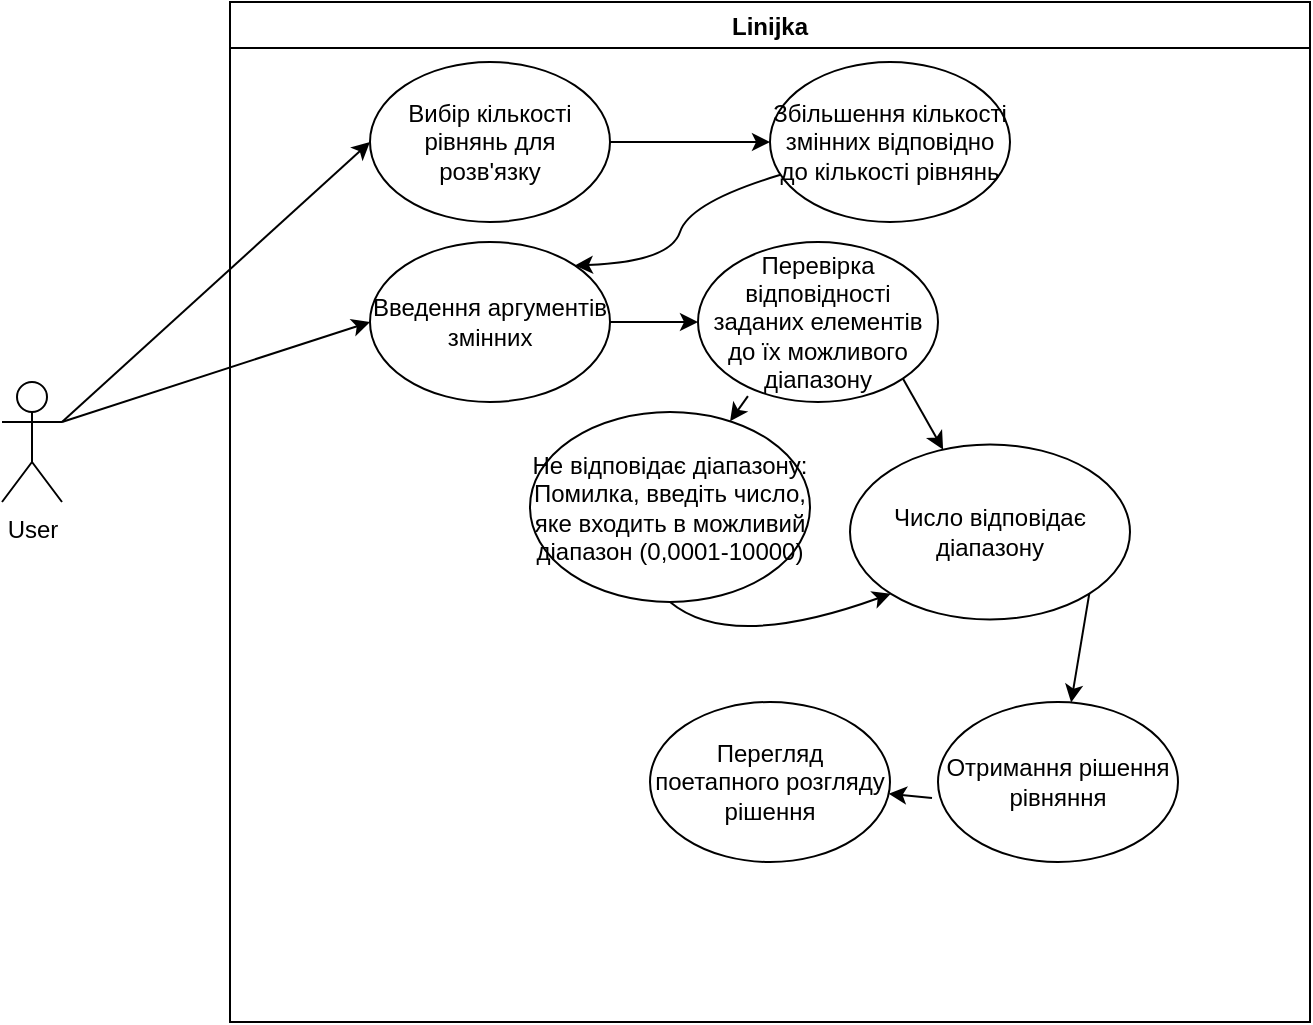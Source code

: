 <mxfile version="20.4.0" type="device"><diagram id="C5RBs43oDa-KdzZeNtuy" name="Page-1"><mxGraphModel dx="1381" dy="802" grid="1" gridSize="10" guides="1" tooltips="1" connect="1" arrows="1" fold="1" page="1" pageScale="1" pageWidth="827" pageHeight="1169" math="0" shadow="0"><root><mxCell id="WIyWlLk6GJQsqaUBKTNV-0"/><mxCell id="WIyWlLk6GJQsqaUBKTNV-1" parent="WIyWlLk6GJQsqaUBKTNV-0"/><mxCell id="mnFWhzL3wlw_oFn-o2Z1-13" value="Linijka" style="swimlane;" vertex="1" parent="WIyWlLk6GJQsqaUBKTNV-1"><mxGeometry x="144" y="30" width="540" height="510" as="geometry"/></mxCell><mxCell id="mnFWhzL3wlw_oFn-o2Z1-16" value="Вибір кількості рівнянь для розв'язку" style="ellipse;whiteSpace=wrap;html=1;" vertex="1" parent="mnFWhzL3wlw_oFn-o2Z1-13"><mxGeometry x="70" y="30" width="120" height="80" as="geometry"/></mxCell><mxCell id="mnFWhzL3wlw_oFn-o2Z1-17" value="Введення аргументів змінних" style="ellipse;whiteSpace=wrap;html=1;" vertex="1" parent="mnFWhzL3wlw_oFn-o2Z1-13"><mxGeometry x="70" y="120" width="120" height="80" as="geometry"/></mxCell><mxCell id="mnFWhzL3wlw_oFn-o2Z1-19" value="" style="endArrow=classic;html=1;rounded=0;exitX=1;exitY=0.5;exitDx=0;exitDy=0;entryX=0;entryY=0.5;entryDx=0;entryDy=0;" edge="1" parent="mnFWhzL3wlw_oFn-o2Z1-13" source="mnFWhzL3wlw_oFn-o2Z1-16" target="mnFWhzL3wlw_oFn-o2Z1-20"><mxGeometry width="50" height="50" relative="1" as="geometry"><mxPoint x="190" y="80" as="sourcePoint"/><mxPoint x="260" y="70" as="targetPoint"/><Array as="points"><mxPoint x="220" y="70"/></Array></mxGeometry></mxCell><mxCell id="mnFWhzL3wlw_oFn-o2Z1-20" value="Збільшення кількості змінних відповідно до кількості рівнянь" style="ellipse;whiteSpace=wrap;html=1;" vertex="1" parent="mnFWhzL3wlw_oFn-o2Z1-13"><mxGeometry x="270" y="30" width="120" height="80" as="geometry"/></mxCell><mxCell id="mnFWhzL3wlw_oFn-o2Z1-23" value="" style="endArrow=classic;html=1;rounded=0;" edge="1" parent="mnFWhzL3wlw_oFn-o2Z1-13" target="mnFWhzL3wlw_oFn-o2Z1-24"><mxGeometry width="50" height="50" relative="1" as="geometry"><mxPoint x="190" y="160" as="sourcePoint"/><mxPoint x="250" y="160" as="targetPoint"/></mxGeometry></mxCell><mxCell id="mnFWhzL3wlw_oFn-o2Z1-24" value="Перевірка відповідності заданих елементів до їх можливого діапазону" style="ellipse;whiteSpace=wrap;html=1;" vertex="1" parent="mnFWhzL3wlw_oFn-o2Z1-13"><mxGeometry x="234" y="120" width="120" height="80" as="geometry"/></mxCell><mxCell id="mnFWhzL3wlw_oFn-o2Z1-26" value="Не відповідає діапазону: Помилка, введіть число, яке входить в можливий діапазон (0,0001-10000)" style="ellipse;whiteSpace=wrap;html=1;" vertex="1" parent="mnFWhzL3wlw_oFn-o2Z1-13"><mxGeometry x="150" y="205" width="140" height="95" as="geometry"/></mxCell><mxCell id="mnFWhzL3wlw_oFn-o2Z1-25" value="" style="endArrow=classic;html=1;rounded=0;exitX=0.208;exitY=0.963;exitDx=0;exitDy=0;exitPerimeter=0;" edge="1" parent="mnFWhzL3wlw_oFn-o2Z1-13" source="mnFWhzL3wlw_oFn-o2Z1-24" target="mnFWhzL3wlw_oFn-o2Z1-26"><mxGeometry width="50" height="50" relative="1" as="geometry"><mxPoint x="224" y="265" as="sourcePoint"/><mxPoint x="240" y="235" as="targetPoint"/></mxGeometry></mxCell><mxCell id="mnFWhzL3wlw_oFn-o2Z1-28" value="Число відповідає діапазону" style="ellipse;whiteSpace=wrap;html=1;" vertex="1" parent="mnFWhzL3wlw_oFn-o2Z1-13"><mxGeometry x="310" y="221.25" width="140" height="87.5" as="geometry"/></mxCell><mxCell id="mnFWhzL3wlw_oFn-o2Z1-27" value="" style="endArrow=classic;html=1;rounded=0;exitX=1;exitY=1;exitDx=0;exitDy=0;" edge="1" parent="mnFWhzL3wlw_oFn-o2Z1-13" source="mnFWhzL3wlw_oFn-o2Z1-24" target="mnFWhzL3wlw_oFn-o2Z1-28"><mxGeometry width="50" height="50" relative="1" as="geometry"><mxPoint x="354" y="265" as="sourcePoint"/><mxPoint x="360" y="215" as="targetPoint"/></mxGeometry></mxCell><mxCell id="mnFWhzL3wlw_oFn-o2Z1-29" value="" style="curved=1;endArrow=classic;html=1;rounded=0;exitX=0.5;exitY=1;exitDx=0;exitDy=0;entryX=0;entryY=1;entryDx=0;entryDy=0;" edge="1" parent="mnFWhzL3wlw_oFn-o2Z1-13" source="mnFWhzL3wlw_oFn-o2Z1-26" target="mnFWhzL3wlw_oFn-o2Z1-28"><mxGeometry width="50" height="50" relative="1" as="geometry"><mxPoint x="224" y="415" as="sourcePoint"/><mxPoint x="274" y="365" as="targetPoint"/><Array as="points"><mxPoint x="250" y="325"/></Array></mxGeometry></mxCell><mxCell id="mnFWhzL3wlw_oFn-o2Z1-32" value="" style="curved=1;endArrow=classic;html=1;rounded=0;entryX=1;entryY=0;entryDx=0;entryDy=0;" edge="1" parent="mnFWhzL3wlw_oFn-o2Z1-13" source="mnFWhzL3wlw_oFn-o2Z1-20" target="mnFWhzL3wlw_oFn-o2Z1-17"><mxGeometry width="50" height="50" relative="1" as="geometry"><mxPoint x="260" y="270" as="sourcePoint"/><mxPoint x="310" y="220" as="targetPoint"/><Array as="points"><mxPoint x="230" y="100"/><mxPoint x="220" y="130"/></Array></mxGeometry></mxCell><mxCell id="mnFWhzL3wlw_oFn-o2Z1-34" value="Перегляд поетапного розгляду рішення" style="ellipse;whiteSpace=wrap;html=1;" vertex="1" parent="mnFWhzL3wlw_oFn-o2Z1-13"><mxGeometry x="210" y="350" width="120" height="80" as="geometry"/></mxCell><mxCell id="mnFWhzL3wlw_oFn-o2Z1-31" value="Отримання рішення рівняння" style="ellipse;whiteSpace=wrap;html=1;" vertex="1" parent="mnFWhzL3wlw_oFn-o2Z1-13"><mxGeometry x="354" y="350" width="120" height="80" as="geometry"/></mxCell><mxCell id="mnFWhzL3wlw_oFn-o2Z1-30" value="" style="endArrow=classic;html=1;rounded=0;exitX=1;exitY=1;exitDx=0;exitDy=0;" edge="1" parent="mnFWhzL3wlw_oFn-o2Z1-13" source="mnFWhzL3wlw_oFn-o2Z1-28" target="mnFWhzL3wlw_oFn-o2Z1-31"><mxGeometry width="50" height="50" relative="1" as="geometry"><mxPoint x="420" y="420" as="sourcePoint"/><mxPoint x="420" y="400" as="targetPoint"/></mxGeometry></mxCell><mxCell id="mnFWhzL3wlw_oFn-o2Z1-33" value="" style="endArrow=classic;html=1;rounded=0;exitX=-0.025;exitY=0.6;exitDx=0;exitDy=0;exitPerimeter=0;" edge="1" parent="mnFWhzL3wlw_oFn-o2Z1-13" source="mnFWhzL3wlw_oFn-o2Z1-31" target="mnFWhzL3wlw_oFn-o2Z1-34"><mxGeometry width="50" height="50" relative="1" as="geometry"><mxPoint x="294" y="550" as="sourcePoint"/><mxPoint x="320" y="440" as="targetPoint"/></mxGeometry></mxCell><mxCell id="mnFWhzL3wlw_oFn-o2Z1-14" value="User&lt;br&gt;" style="shape=umlActor;verticalLabelPosition=bottom;verticalAlign=top;html=1;outlineConnect=0;" vertex="1" parent="WIyWlLk6GJQsqaUBKTNV-1"><mxGeometry x="30" y="220" width="30" height="60" as="geometry"/></mxCell><mxCell id="mnFWhzL3wlw_oFn-o2Z1-15" value="" style="endArrow=classic;html=1;rounded=0;entryX=0;entryY=0.5;entryDx=0;entryDy=0;exitX=1;exitY=0.333;exitDx=0;exitDy=0;exitPerimeter=0;" edge="1" parent="WIyWlLk6GJQsqaUBKTNV-1" source="mnFWhzL3wlw_oFn-o2Z1-14" target="mnFWhzL3wlw_oFn-o2Z1-16"><mxGeometry width="50" height="50" relative="1" as="geometry"><mxPoint x="90" y="210" as="sourcePoint"/><mxPoint x="320" y="180" as="targetPoint"/><Array as="points"/></mxGeometry></mxCell><mxCell id="mnFWhzL3wlw_oFn-o2Z1-18" value="" style="endArrow=classic;html=1;rounded=0;entryX=0;entryY=0.5;entryDx=0;entryDy=0;exitX=1;exitY=0.333;exitDx=0;exitDy=0;exitPerimeter=0;" edge="1" parent="WIyWlLk6GJQsqaUBKTNV-1" source="mnFWhzL3wlw_oFn-o2Z1-14" target="mnFWhzL3wlw_oFn-o2Z1-17"><mxGeometry width="50" height="50" relative="1" as="geometry"><mxPoint x="100" y="280" as="sourcePoint"/><mxPoint x="150" y="230" as="targetPoint"/></mxGeometry></mxCell></root></mxGraphModel></diagram></mxfile>